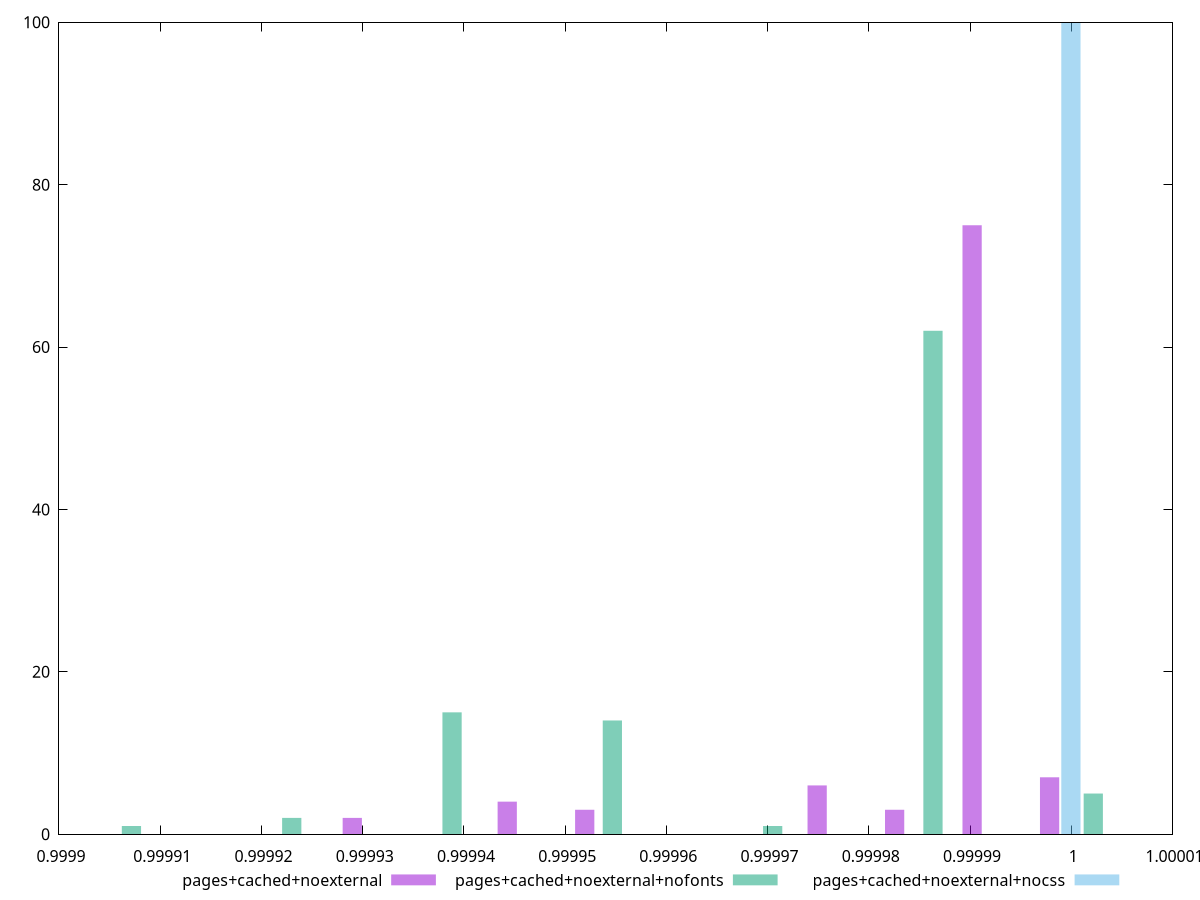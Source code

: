 $_pagesCachedNoexternal <<EOF
0.9999825501267164 3
0.999990204089243 75
0.9999748961641899 6
0.9999978580517694 7
0.9999442803140839 4
0.9999289723890308 2
0.9999519342766103 3
EOF
$_pagesCachedNoexternalNofonts <<EOF
0.999986337412375 62
0.9999388283615833 15
1.0000021737626388 5
0.9999546647118472 14
0.999970501062111 1
0.9999229920113195 2
0.9999071556610556 1
EOF
$_pagesCachedNoexternalNocss <<EOF
0.9999999641342968 100
EOF
set key outside below
set terminal pngcairo
set output "report_00004_2020-11-02T20-21-41.718Z/max-potential-fid/max-potential-fid_pages+cached+noexternal_pages+cached+noexternal+nofonts_pages+cached+noexternal+nocss+hist.png"
set boxwidth 0.0000019003620316637715
set style fill transparent solid 0.5 noborder
set yrange [0:100]
plot $_pagesCachedNoexternal title "pages+cached+noexternal" with boxes ,$_pagesCachedNoexternalNofonts title "pages+cached+noexternal+nofonts" with boxes ,$_pagesCachedNoexternalNocss title "pages+cached+noexternal+nocss" with boxes ,